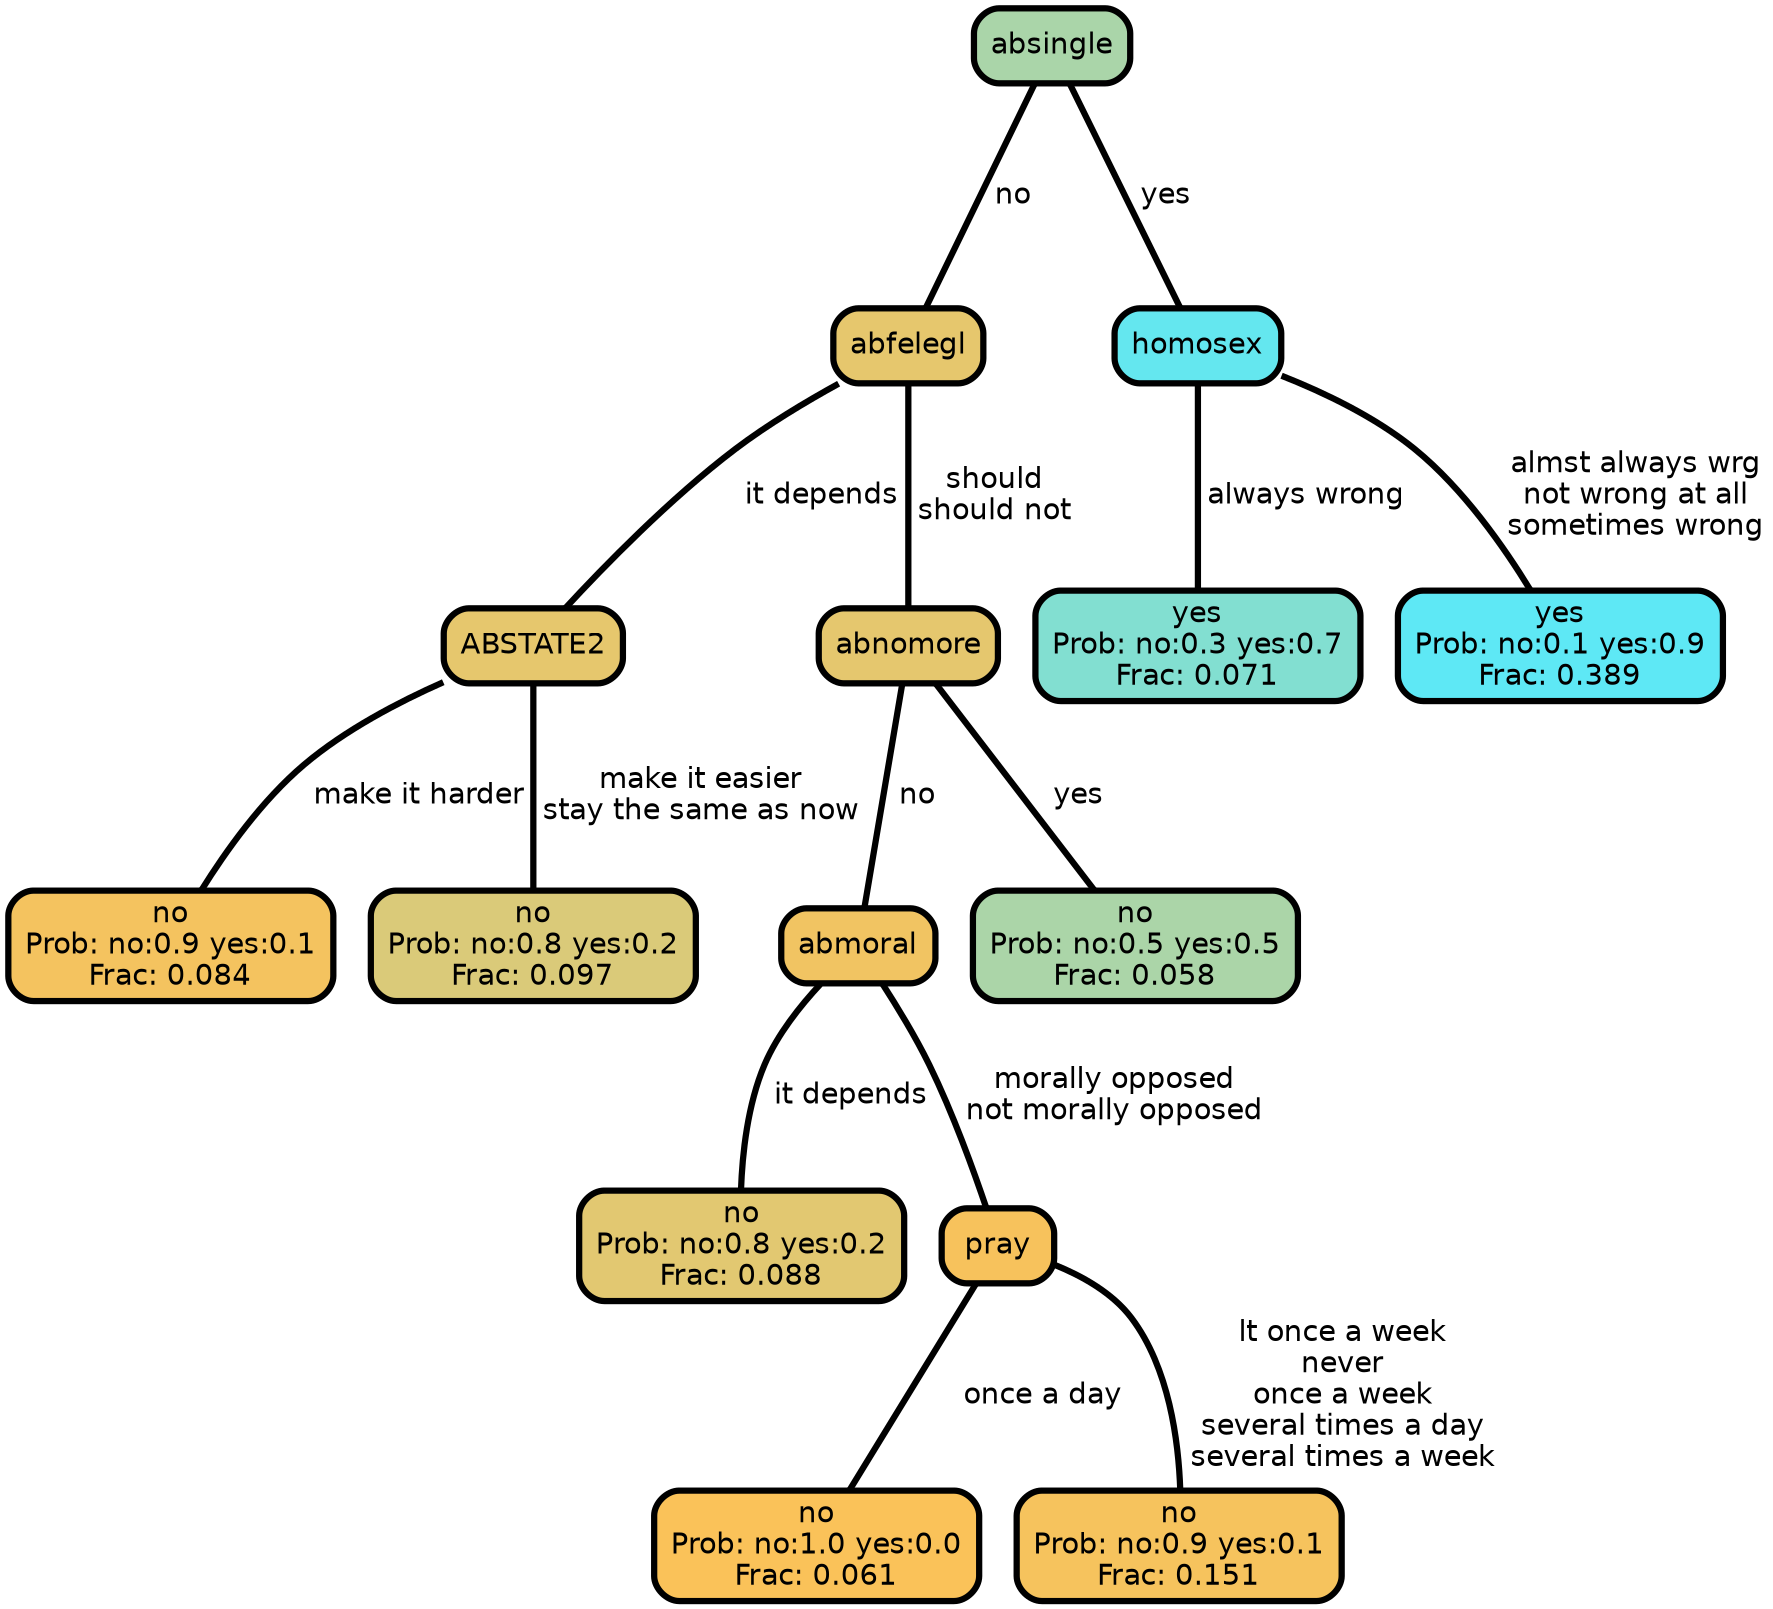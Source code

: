 graph Tree {
node [shape=box, style="filled, rounded",color="black",penwidth="3",fontcolor="black",                 fontname=helvetica] ;
graph [ranksep="0 equally", splines=straight,                 bgcolor=transparent, dpi=200] ;
edge [fontname=helvetica, color=black] ;
0 [label="no
Prob: no:0.9 yes:0.1
Frac: 0.084", fillcolor="#f4c35f"] ;
1 [label="ABSTATE2", fillcolor="#e6c76d"] ;
2 [label="no
Prob: no:0.8 yes:0.2
Frac: 0.097", fillcolor="#daca79"] ;
3 [label="abfelegl", fillcolor="#e6c76d"] ;
4 [label="no
Prob: no:0.8 yes:0.2
Frac: 0.088", fillcolor="#e2c871"] ;
5 [label="abmoral", fillcolor="#f1c462"] ;
6 [label="no
Prob: no:1.0 yes:0.0
Frac: 0.061", fillcolor="#fac259"] ;
7 [label="pray", fillcolor="#f7c25c"] ;
8 [label="no
Prob: no:0.9 yes:0.1
Frac: 0.151", fillcolor="#f6c35d"] ;
9 [label="abnomore", fillcolor="#e5c76e"] ;
10 [label="no
Prob: no:0.5 yes:0.5
Frac: 0.058", fillcolor="#abd5a8"] ;
11 [label="absingle", fillcolor="#aad5a9"] ;
12 [label="yes
Prob: no:0.3 yes:0.7
Frac: 0.071", fillcolor="#82dfd1"] ;
13 [label="homosex", fillcolor="#64e7ef"] ;
14 [label="yes
Prob: no:0.1 yes:0.9
Frac: 0.389", fillcolor="#5ee8f5"] ;
1 -- 0 [label=" make it harder",penwidth=3] ;
1 -- 2 [label=" make it easier\n stay the same as now",penwidth=3] ;
3 -- 1 [label=" it depends",penwidth=3] ;
3 -- 9 [label=" should\n should not",penwidth=3] ;
5 -- 4 [label=" it depends",penwidth=3] ;
5 -- 7 [label=" morally opposed\n not morally opposed",penwidth=3] ;
7 -- 6 [label=" once a day",penwidth=3] ;
7 -- 8 [label=" lt once a week\n never\n once a week\n several times a day\n several times a week",penwidth=3] ;
9 -- 5 [label=" no",penwidth=3] ;
9 -- 10 [label=" yes",penwidth=3] ;
11 -- 3 [label=" no",penwidth=3] ;
11 -- 13 [label=" yes",penwidth=3] ;
13 -- 12 [label=" always wrong",penwidth=3] ;
13 -- 14 [label=" almst always wrg\n not wrong at all\n sometimes wrong",penwidth=3] ;
{rank = same;}}